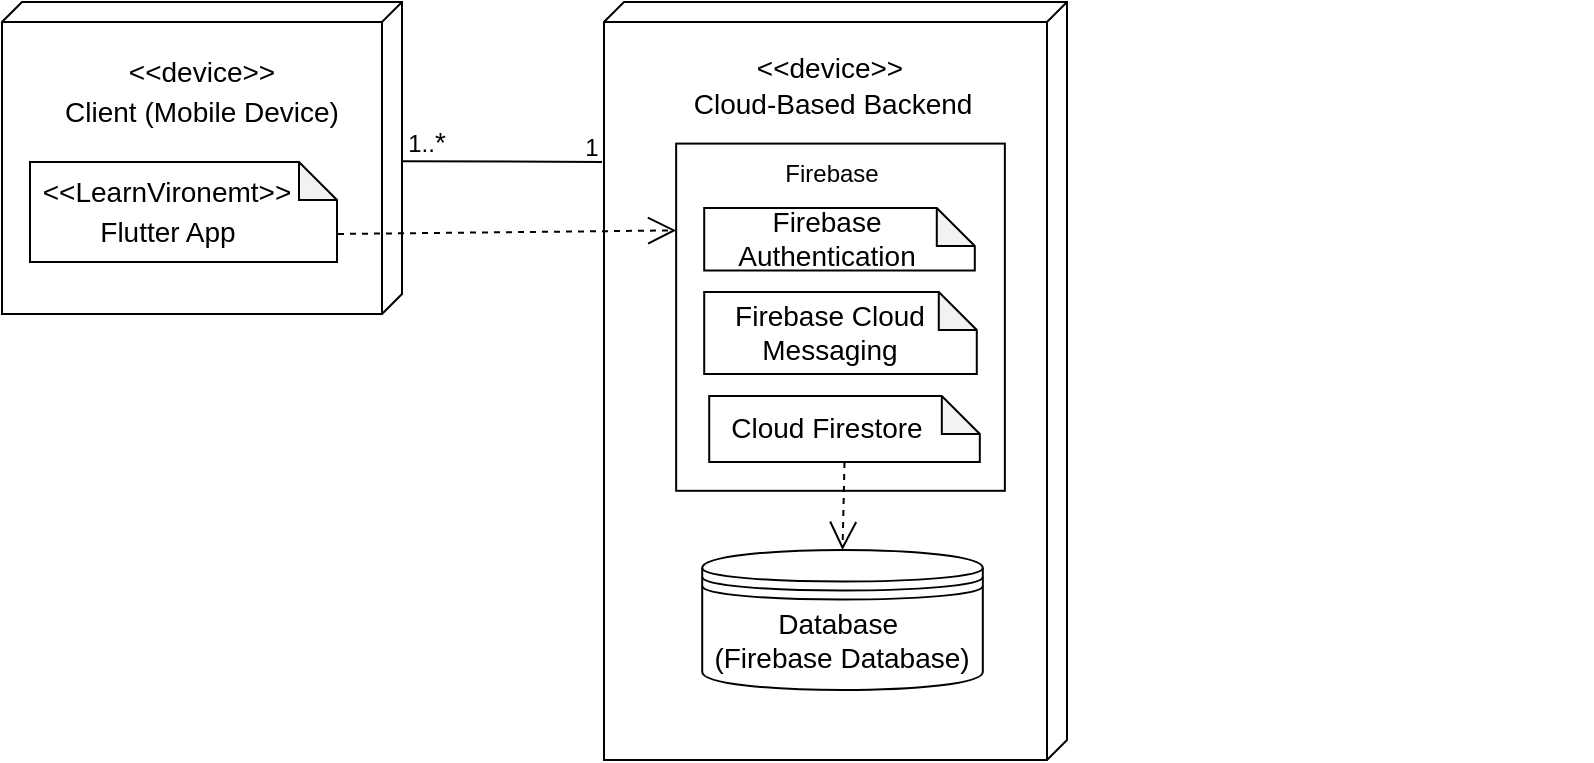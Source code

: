 <mxfile version="26.1.1">
  <diagram id="C5RBs43oDa-KdzZeNtuy" name="Page-1">
    <mxGraphModel dx="990" dy="468" grid="0" gridSize="10" guides="0" tooltips="1" connect="1" arrows="1" fold="1" page="1" pageScale="1" pageWidth="827" pageHeight="1169" math="0" shadow="0">
      <root>
        <mxCell id="WIyWlLk6GJQsqaUBKTNV-0" />
        <mxCell id="WIyWlLk6GJQsqaUBKTNV-1" parent="WIyWlLk6GJQsqaUBKTNV-0" />
        <mxCell id="ZLRosUlGezn-jRAtsiI2-13" value="Object" style="html=1;whiteSpace=wrap;" parent="WIyWlLk6GJQsqaUBKTNV-1" vertex="1">
          <mxGeometry x="357" y="912" width="110" height="50" as="geometry" />
        </mxCell>
        <mxCell id="OonD_eDTI_1P8FdCRfSt-0" value="" style="group" parent="WIyWlLk6GJQsqaUBKTNV-1" vertex="1" connectable="0">
          <mxGeometry x="29" y="693" width="795" height="379" as="geometry" />
        </mxCell>
        <mxCell id="cdBWFdAaAwV9FGRg-xBe-16" value="" style="group" parent="OonD_eDTI_1P8FdCRfSt-0" vertex="1" connectable="0">
          <mxGeometry x="302" width="459.25" height="379" as="geometry" />
        </mxCell>
        <mxCell id="cdBWFdAaAwV9FGRg-xBe-9" value="" style="verticalAlign=top;align=left;spacingTop=8;spacingLeft=2;spacingRight=12;shape=cube;size=10;direction=south;fontStyle=4;html=1;whiteSpace=wrap;" parent="cdBWFdAaAwV9FGRg-xBe-16" vertex="1">
          <mxGeometry x="-1.002" width="231.504" height="379" as="geometry" />
        </mxCell>
        <mxCell id="cdBWFdAaAwV9FGRg-xBe-10" value="&lt;font style=&quot;font-size: 14px;&quot;&gt;&amp;lt;&amp;lt;device&amp;gt;&amp;gt;&lt;/font&gt;" style="text;html=1;align=center;verticalAlign=middle;whiteSpace=wrap;rounded=0;" parent="cdBWFdAaAwV9FGRg-xBe-16" vertex="1">
          <mxGeometry x="81.998" y="18" width="60.131" height="30" as="geometry" />
        </mxCell>
        <mxCell id="cdBWFdAaAwV9FGRg-xBe-11" value="&lt;font style=&quot;font-size: 14px;&quot;&gt;Cloud-Based Backend&amp;nbsp;&lt;/font&gt;" style="text;html=1;align=center;verticalAlign=middle;whiteSpace=wrap;rounded=0;" parent="cdBWFdAaAwV9FGRg-xBe-16" vertex="1">
          <mxGeometry x="42.092" y="36" width="147.07" height="30" as="geometry" />
        </mxCell>
        <mxCell id="cdBWFdAaAwV9FGRg-xBe-15" value="" style="group" parent="cdBWFdAaAwV9FGRg-xBe-16" vertex="1" connectable="0">
          <mxGeometry x="43.094" y="94" width="439.958" height="156" as="geometry" />
        </mxCell>
        <mxCell id="ZLRosUlGezn-jRAtsiI2-14" value="" style="html=1;whiteSpace=wrap;" parent="cdBWFdAaAwV9FGRg-xBe-15" vertex="1">
          <mxGeometry x="-8.017" y="-23.2" width="164.358" height="173.6" as="geometry" />
        </mxCell>
        <mxCell id="cdBWFdAaAwV9FGRg-xBe-12" value="" style="shape=note;whiteSpace=wrap;html=1;backgroundOutline=1;darkOpacity=0.05;size=19;" parent="cdBWFdAaAwV9FGRg-xBe-15" vertex="1">
          <mxGeometry x="6.013" y="9" width="135.295" height="31.2" as="geometry" />
        </mxCell>
        <mxCell id="cdBWFdAaAwV9FGRg-xBe-14" value="&lt;span style=&quot;font-size: 14px;&quot;&gt;Firebase Authentication&lt;/span&gt;" style="text;html=1;align=center;verticalAlign=middle;whiteSpace=wrap;rounded=0;" parent="cdBWFdAaAwV9FGRg-xBe-15" vertex="1">
          <mxGeometry x="-2.004" y="15" width="139.303" height="18.72" as="geometry" />
        </mxCell>
        <mxCell id="ZLRosUlGezn-jRAtsiI2-15" value="Firebase" style="text;html=1;align=center;verticalAlign=middle;whiteSpace=wrap;rounded=0;" parent="cdBWFdAaAwV9FGRg-xBe-15" vertex="1">
          <mxGeometry x="41.841" y="-16" width="56.373" height="16.8" as="geometry" />
        </mxCell>
        <mxCell id="ZLRosUlGezn-jRAtsiI2-0" value="" style="group" parent="cdBWFdAaAwV9FGRg-xBe-15" vertex="1" connectable="0">
          <mxGeometry x="2.004" y="103" width="154.336" height="33" as="geometry" />
        </mxCell>
        <mxCell id="ZLRosUlGezn-jRAtsiI2-1" value="" style="shape=note;whiteSpace=wrap;html=1;backgroundOutline=1;darkOpacity=0.05;size=19;" parent="ZLRosUlGezn-jRAtsiI2-0" vertex="1">
          <mxGeometry x="6.514" width="135.295" height="33" as="geometry" />
        </mxCell>
        <mxCell id="ZLRosUlGezn-jRAtsiI2-2" value="&lt;span style=&quot;font-size: 14px;&quot;&gt;Cloud Firestore&lt;/span&gt;" style="text;html=1;align=center;verticalAlign=middle;whiteSpace=wrap;rounded=0;" parent="ZLRosUlGezn-jRAtsiI2-0" vertex="1">
          <mxGeometry x="-4.009" y="5.923" width="139.303" height="19.8" as="geometry" />
        </mxCell>
        <mxCell id="ZLRosUlGezn-jRAtsiI2-3" value="" style="group" parent="cdBWFdAaAwV9FGRg-xBe-15" vertex="1" connectable="0">
          <mxGeometry x="5.011" y="44" width="148.323" height="41" as="geometry" />
        </mxCell>
        <mxCell id="ZLRosUlGezn-jRAtsiI2-4" value="" style="shape=note;whiteSpace=wrap;html=1;backgroundOutline=1;darkOpacity=0.05;size=19;" parent="ZLRosUlGezn-jRAtsiI2-3" vertex="1">
          <mxGeometry x="1.002" y="7" width="136.284" height="41" as="geometry" />
        </mxCell>
        <mxCell id="ZLRosUlGezn-jRAtsiI2-5" value="&lt;span style=&quot;font-size: 14px;&quot;&gt;Firebase Cloud Messaging&lt;/span&gt;" style="text;html=1;align=center;verticalAlign=middle;whiteSpace=wrap;rounded=0;" parent="ZLRosUlGezn-jRAtsiI2-3" vertex="1">
          <mxGeometry x="-3.009" y="17.001" width="133.876" height="19.329" as="geometry" />
        </mxCell>
        <mxCell id="cdBWFdAaAwV9FGRg-xBe-29" value="" style="group" parent="cdBWFdAaAwV9FGRg-xBe-16" vertex="1" connectable="0">
          <mxGeometry x="48.105" y="274" width="170.371" height="70" as="geometry" />
        </mxCell>
        <mxCell id="cdBWFdAaAwV9FGRg-xBe-3" value="" style="shape=datastore;whiteSpace=wrap;html=1;" parent="cdBWFdAaAwV9FGRg-xBe-29" vertex="1">
          <mxGeometry width="140.306" height="70" as="geometry" />
        </mxCell>
        <mxCell id="cdBWFdAaAwV9FGRg-xBe-28" value="&lt;font style=&quot;font-size: 14px;&quot;&gt;Database&amp;nbsp;&lt;/font&gt;&lt;div&gt;&lt;font style=&quot;font-size: 14px;&quot;&gt;(Firebase Database)&lt;/font&gt;&lt;/div&gt;" style="text;html=1;align=center;verticalAlign=middle;whiteSpace=wrap;rounded=0;" parent="cdBWFdAaAwV9FGRg-xBe-29" vertex="1">
          <mxGeometry y="30" width="140.306" height="30" as="geometry" />
        </mxCell>
        <mxCell id="ZLRosUlGezn-jRAtsiI2-12" value="" style="endArrow=open;endSize=12;dashed=1;html=1;rounded=0;exitX=0.5;exitY=1;exitDx=0;exitDy=0;exitPerimeter=0;entryX=0.5;entryY=0;entryDx=0;entryDy=0;" parent="cdBWFdAaAwV9FGRg-xBe-16" source="ZLRosUlGezn-jRAtsiI2-1" target="cdBWFdAaAwV9FGRg-xBe-3" edge="1">
          <mxGeometry width="160" relative="1" as="geometry">
            <mxPoint y="244" as="sourcePoint" />
            <mxPoint x="160.349" y="244" as="targetPoint" />
          </mxGeometry>
        </mxCell>
        <mxCell id="cdBWFdAaAwV9FGRg-xBe-17" value="" style="group" parent="OonD_eDTI_1P8FdCRfSt-0" vertex="1" connectable="0">
          <mxGeometry width="212" height="271" as="geometry" />
        </mxCell>
        <mxCell id="cdBWFdAaAwV9FGRg-xBe-0" value="" style="verticalAlign=top;align=left;spacingTop=8;spacingLeft=2;spacingRight=12;shape=cube;size=10;direction=south;fontStyle=4;html=1;whiteSpace=wrap;" parent="cdBWFdAaAwV9FGRg-xBe-17" vertex="1">
          <mxGeometry width="200" height="156" as="geometry" />
        </mxCell>
        <mxCell id="cdBWFdAaAwV9FGRg-xBe-1" value="&lt;font style=&quot;font-size: 14px;&quot;&gt;&amp;lt;&amp;lt;device&amp;gt;&amp;gt;&lt;/font&gt;" style="text;html=1;align=center;verticalAlign=middle;whiteSpace=wrap;rounded=0;" parent="cdBWFdAaAwV9FGRg-xBe-17" vertex="1">
          <mxGeometry x="60" y="20" width="80" height="30" as="geometry" />
        </mxCell>
        <mxCell id="cdBWFdAaAwV9FGRg-xBe-2" value="&lt;font style=&quot;font-size: 14px;&quot;&gt;Client (Mobile Device)&lt;/font&gt;" style="text;html=1;align=center;verticalAlign=middle;whiteSpace=wrap;rounded=0;" parent="cdBWFdAaAwV9FGRg-xBe-17" vertex="1">
          <mxGeometry x="15" y="40" width="170" height="30" as="geometry" />
        </mxCell>
        <mxCell id="cdBWFdAaAwV9FGRg-xBe-4" value="" style="shape=note;whiteSpace=wrap;html=1;backgroundOutline=1;darkOpacity=0.05;size=19;" parent="cdBWFdAaAwV9FGRg-xBe-17" vertex="1">
          <mxGeometry x="14" y="80" width="153.5" height="50" as="geometry" />
        </mxCell>
        <mxCell id="cdBWFdAaAwV9FGRg-xBe-5" value="&lt;font style=&quot;font-size: 14px;&quot;&gt;&amp;lt;&amp;lt;LearnVironemt&amp;gt;&amp;gt;&lt;/font&gt;" style="text;html=1;align=center;verticalAlign=middle;whiteSpace=wrap;rounded=0;" parent="cdBWFdAaAwV9FGRg-xBe-17" vertex="1">
          <mxGeometry x="33" y="80" width="99" height="30" as="geometry" />
        </mxCell>
        <mxCell id="cdBWFdAaAwV9FGRg-xBe-6" value="&lt;span style=&quot;font-size: 14px;&quot;&gt;Flutter App&lt;/span&gt;" style="text;html=1;align=center;verticalAlign=middle;whiteSpace=wrap;rounded=0;" parent="cdBWFdAaAwV9FGRg-xBe-17" vertex="1">
          <mxGeometry x="43" y="100" width="80" height="30" as="geometry" />
        </mxCell>
        <mxCell id="ZLRosUlGezn-jRAtsiI2-16" value="" style="endArrow=open;endSize=12;dashed=1;html=1;rounded=0;entryX=0;entryY=0.25;entryDx=0;entryDy=0;" parent="cdBWFdAaAwV9FGRg-xBe-17" target="ZLRosUlGezn-jRAtsiI2-14" edge="1">
          <mxGeometry width="160" relative="1" as="geometry">
            <mxPoint x="168" y="116" as="sourcePoint" />
            <mxPoint x="312" y="116" as="targetPoint" />
          </mxGeometry>
        </mxCell>
        <mxCell id="cdBWFdAaAwV9FGRg-xBe-26" value="" style="endArrow=none;html=1;rounded=0;entryX=0;entryY=0;entryDx=75;entryDy=0;entryPerimeter=0;" parent="OonD_eDTI_1P8FdCRfSt-0" edge="1">
          <mxGeometry width="50" height="50" relative="1" as="geometry">
            <mxPoint x="300" y="80" as="sourcePoint" />
            <mxPoint x="200" y="79.58" as="targetPoint" />
          </mxGeometry>
        </mxCell>
        <mxCell id="cdBWFdAaAwV9FGRg-xBe-31" value="1" style="text;html=1;align=center;verticalAlign=middle;whiteSpace=wrap;rounded=0;" parent="OonD_eDTI_1P8FdCRfSt-0" vertex="1">
          <mxGeometry x="280" y="60" width="30" height="25" as="geometry" />
        </mxCell>
        <mxCell id="cdBWFdAaAwV9FGRg-xBe-32" value="1..&lt;font style=&quot;font-size: 14px;&quot;&gt;*&lt;/font&gt;" style="text;html=1;align=center;verticalAlign=middle;whiteSpace=wrap;rounded=0;" parent="OonD_eDTI_1P8FdCRfSt-0" vertex="1">
          <mxGeometry x="205" y="60" width="15" height="20" as="geometry" />
        </mxCell>
      </root>
    </mxGraphModel>
  </diagram>
</mxfile>
